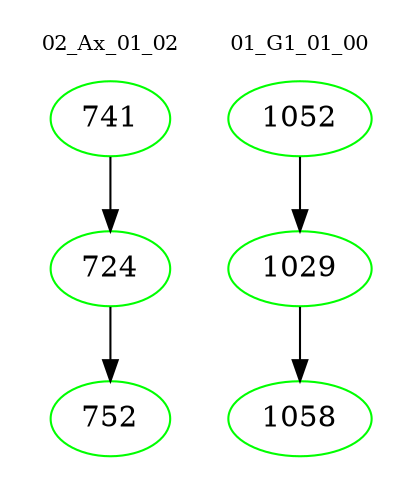 digraph{
subgraph cluster_0 {
color = white
label = "02_Ax_01_02";
fontsize=10;
T0_741 [label="741", color="green"]
T0_741 -> T0_724 [color="black"]
T0_724 [label="724", color="green"]
T0_724 -> T0_752 [color="black"]
T0_752 [label="752", color="green"]
}
subgraph cluster_1 {
color = white
label = "01_G1_01_00";
fontsize=10;
T1_1052 [label="1052", color="green"]
T1_1052 -> T1_1029 [color="black"]
T1_1029 [label="1029", color="green"]
T1_1029 -> T1_1058 [color="black"]
T1_1058 [label="1058", color="green"]
}
}
